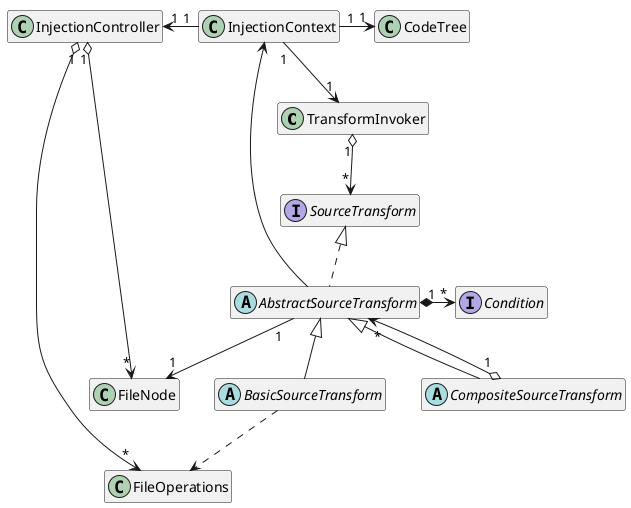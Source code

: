@startuml

class TransformInvoker
interface SourceTransform
abstract class AbstractSourceTransform
abstract class BasicSourceTransform
abstract class CompositeSourceTransform
interface Condition
class FileNode
class CodeTree
class InjectionController
class InjectionContext
class FileOperations

TransformInvoker "1" o--> "*" SourceTransform
SourceTransform <|.. AbstractSourceTransform
AbstractSourceTransform <|-- BasicSourceTransform
AbstractSourceTransform <|-- CompositeSourceTransform
CompositeSourceTransform "1" o--> "*" AbstractSourceTransform
AbstractSourceTransform "1" *-r-> "*" Condition
AbstractSourceTransform "1" --> "1" FileNode
AbstractSourceTransform -l-> InjectionContext
InjectionController "1" o--> "*" FileNode
InjectionController "1" o--> "*" FileOperations
InjectionContext "1" -r-> "1" CodeTree
InjectionContext "1" -l-> "1" InjectionController
InjectionContext "1" -d-> "1" TransformInvoker
BasicSourceTransform ..> FileOperations

hide members
@enduml